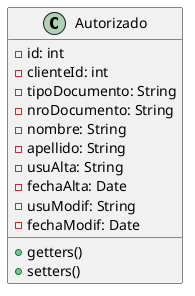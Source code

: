 @startuml Autorizado

class Autorizado{
 -id: int
 -clienteId: int
 -tipoDocumento: String
 -nroDocumento: String
 -nombre: String
 -apellido: String
 -usuAlta: String
 -fechaAlta: Date
 -usuModif: String
 -fechaModif: Date
 +getters()
 +setters()
}

@enduml